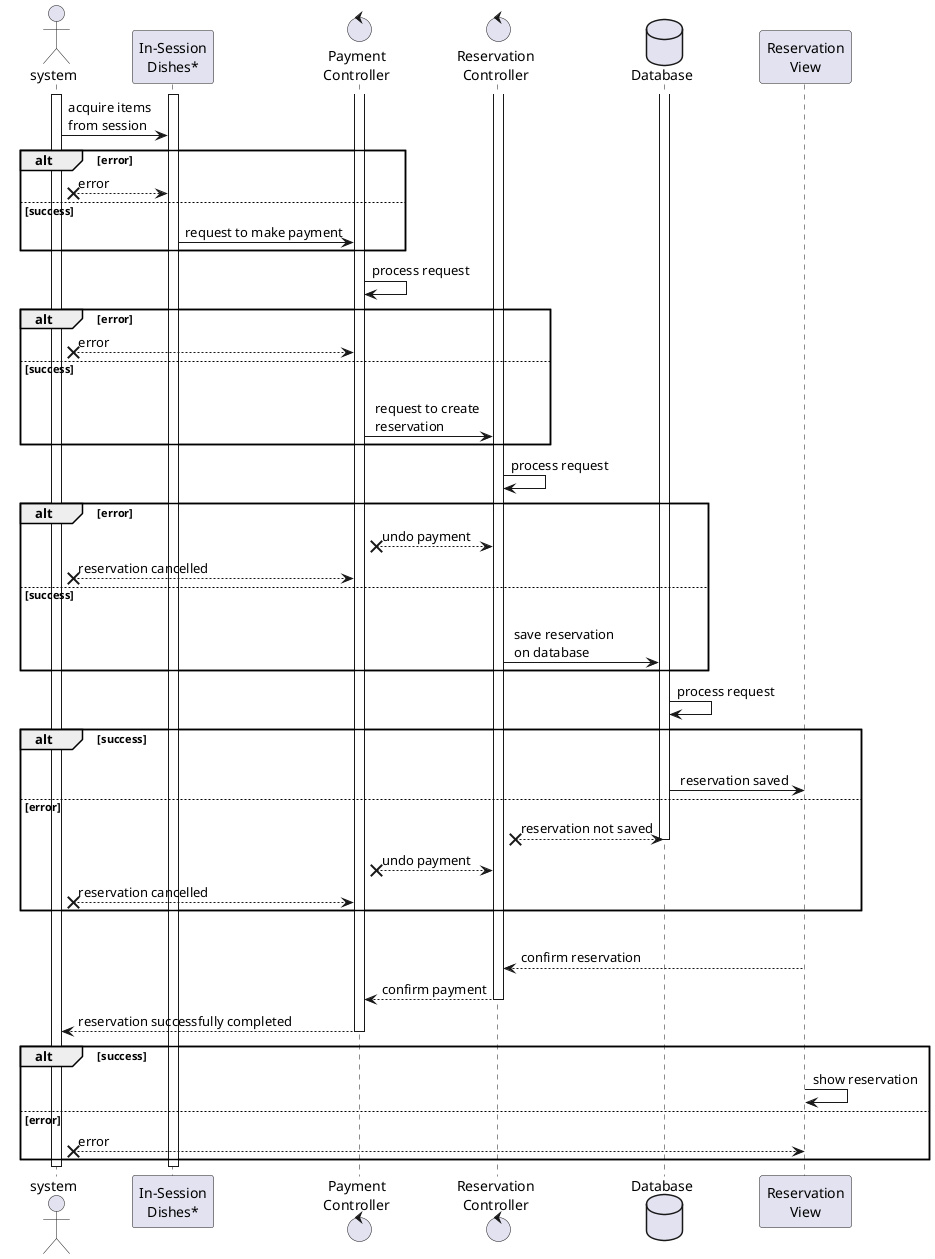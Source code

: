 @startuml reservationProcessing

actor system
participant "In-Session\nDishes*" as dishes
control "Payment\nController" as paymentController
control "Reservation\nController" as reservationController
Database Database as db
participant "Reservation\nView" as ReservationView

activate system
activate dishes
    system -> dishes : acquire items\nfrom session
    alt error
    system x-- dishes : error
    else success
    dishes -> paymentController : request to make payment
    end

    activate paymentController
    paymentController -> paymentController : process request
    alt error
    system x-- paymentController : error
    else success
    paymentController -> reservationController : \n request to create\n reservation
    end

    activate reservationController
    reservationController -> reservationController : process request
    alt error
    paymentController x-- reservationController : undo payment
    system x-- paymentController : reservation cancelled
    else success
    reservationController -> db : \n save reservation\n on database
    end

    activate db
    db -> db : process request
    alt success
    db -> ReservationView : \n reservation saved
    else error
    reservationController x-- db : reservation not saved
    deactivate db
    paymentController x-- reservationController : undo payment
    system x-- paymentController : reservation cancelled
    end
    
    alt success
    reservationController <-- ReservationView : confirm reservation

    paymentController <-- reservationController : confirm payment
    deactivate reservationController
    system <-- paymentController : reservation successfully completed
    deactivate paymentController

alt success
    ReservationView -> ReservationView : show reservation
else error
    system x-- ReservationView : error
end

deactivate dishes
deactivate system


@enduml